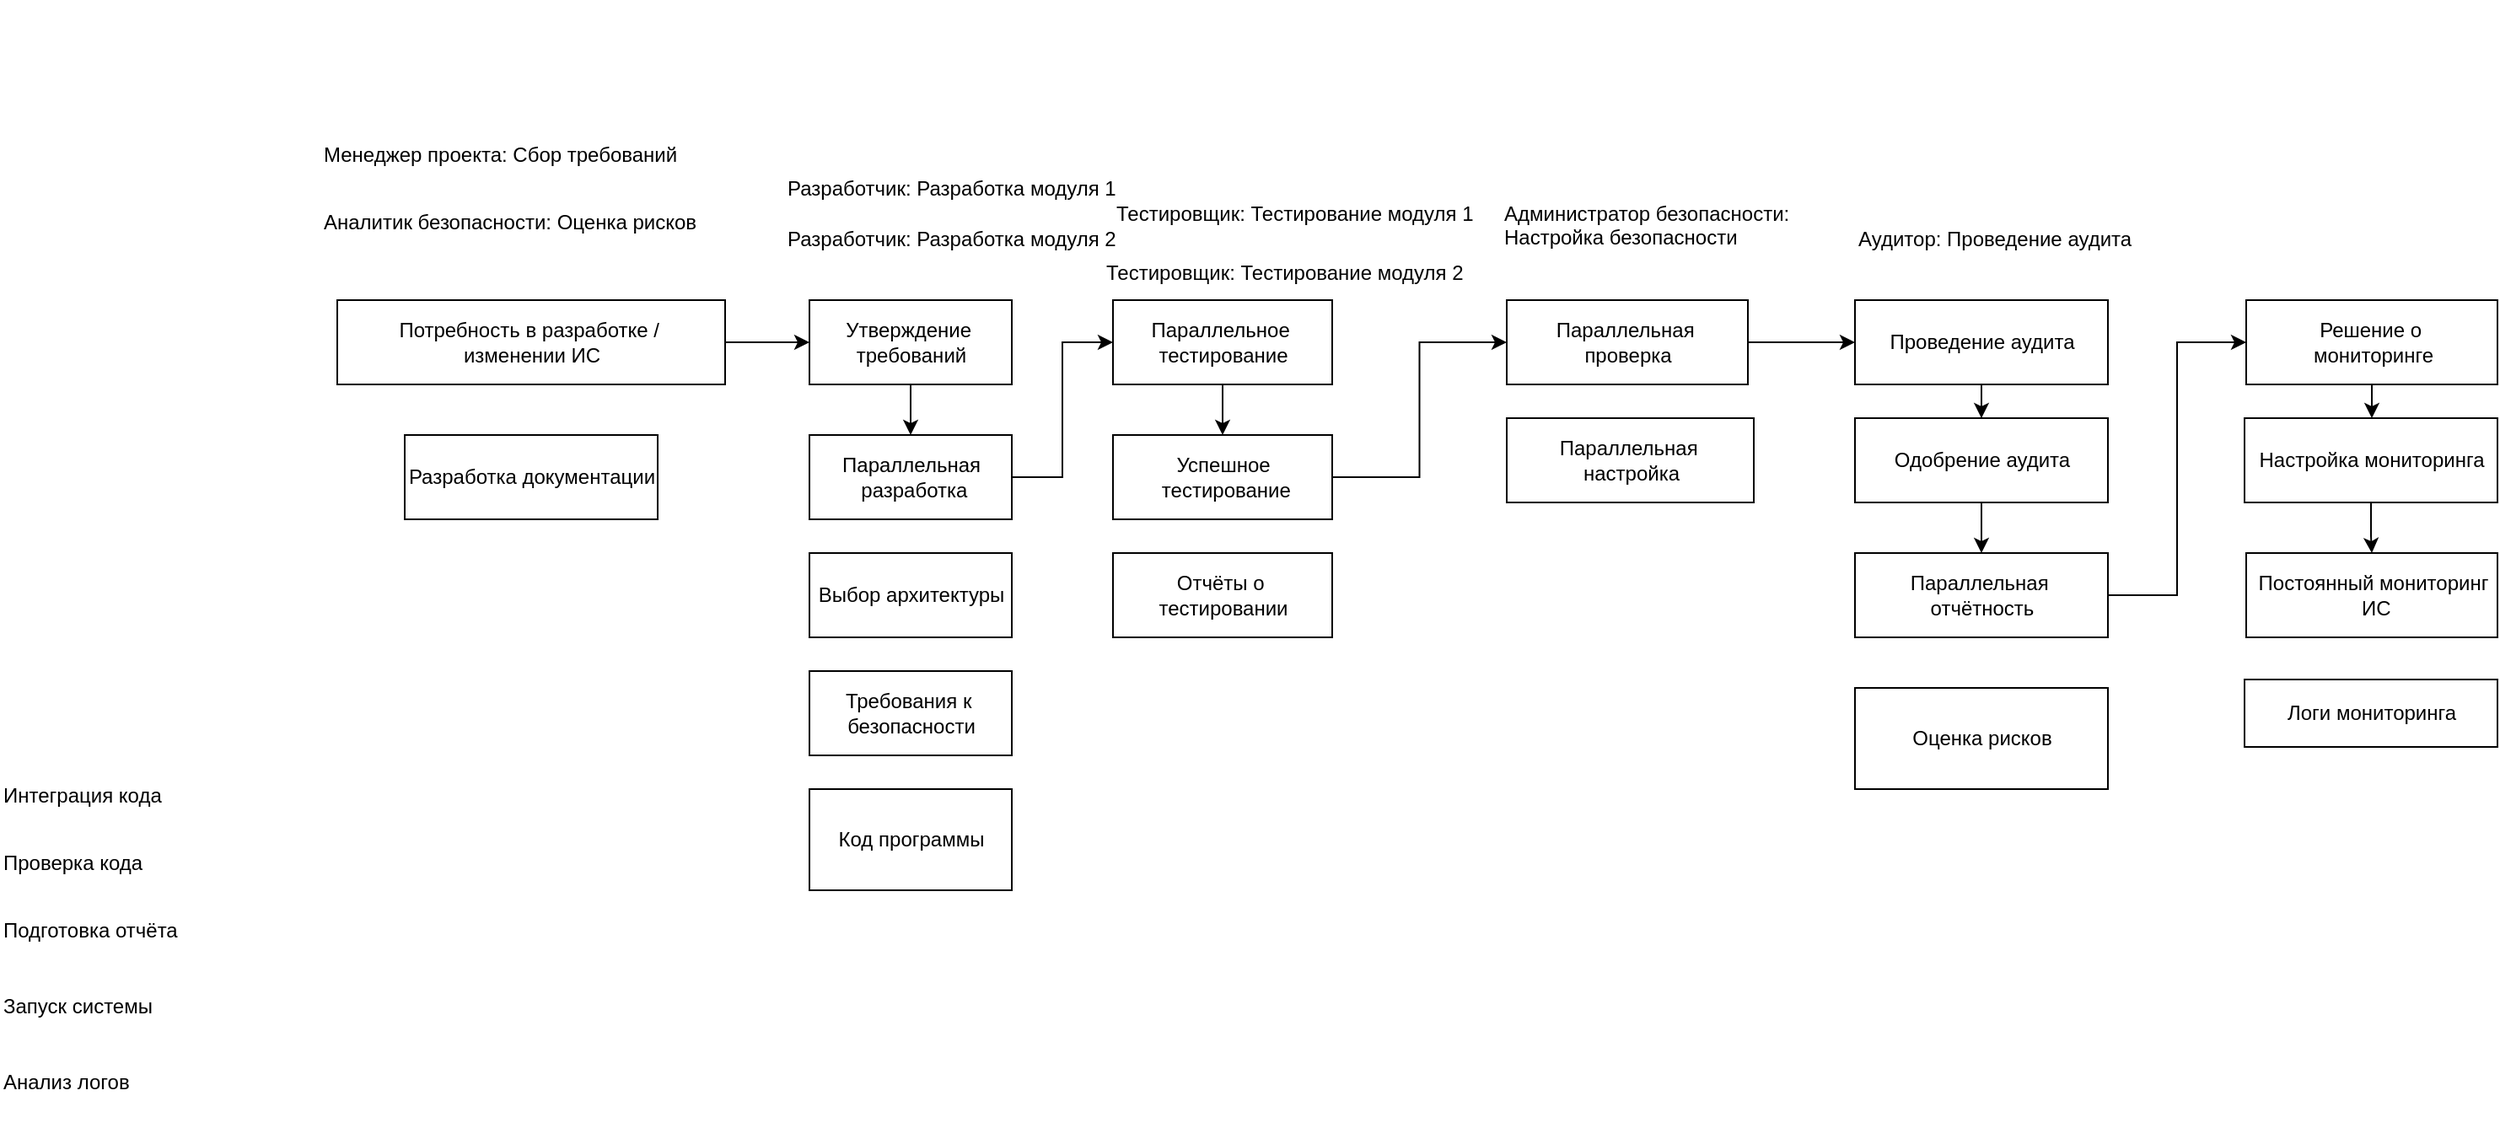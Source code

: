 <mxfile version="28.2.5">
  <diagram name="Page-1" id="LAhtYF7YHtVhGCmtUIX4">
    <mxGraphModel dx="174128" dy="129414" grid="1" gridSize="10" guides="1" tooltips="1" connect="1" arrows="1" fold="1" page="1" pageScale="1" pageWidth="827" pageHeight="1169" math="0" shadow="0">
      <root>
        <mxCell id="0" />
        <mxCell id="1" parent="0" />
        <mxCell id="bM8ZvLPbDIaJGup5Jix8-13" style="edgeStyle=orthogonalEdgeStyle;rounded=0;orthogonalLoop=1;jettySize=auto;html=1;" edge="1" parent="1" source="0WbpY5kTpjcK6FuYnr_s-1" target="0WbpY5kTpjcK6FuYnr_s-10">
          <mxGeometry relative="1" as="geometry" />
        </mxCell>
        <mxCell id="0WbpY5kTpjcK6FuYnr_s-1" value="Потребность в разработке /&amp;nbsp;&lt;div&gt;изменении ИС&lt;/div&gt;" style="startEvent;html=1;" parent="1" vertex="1">
          <mxGeometry x="-40" y="170" width="230" height="50" as="geometry" />
        </mxCell>
        <mxCell id="0WbpY5kTpjcK6FuYnr_s-2" value="Менеджер проекта: Сбор требований" style="text;html=1;" parent="1" vertex="1">
          <mxGeometry x="-50" y="70" width="150" height="40" as="geometry" />
        </mxCell>
        <mxCell id="0WbpY5kTpjcK6FuYnr_s-3" value="Аналитик безопасности: Оценка рисков" style="text;html=1;" parent="1" vertex="1">
          <mxGeometry x="-50" y="110" width="220" height="40" as="geometry" />
        </mxCell>
        <mxCell id="0WbpY5kTpjcK6FuYnr_s-4" value="Разработчик: Разработка модуля 1" style="text;html=1;" parent="1" vertex="1">
          <mxGeometry x="225" y="90" width="150" height="40" as="geometry" />
        </mxCell>
        <mxCell id="0WbpY5kTpjcK6FuYnr_s-5" value="Разработчик: Разработка модуля 2" style="text;html=1;" parent="1" vertex="1">
          <mxGeometry x="225" y="120" width="150" height="40" as="geometry" />
        </mxCell>
        <mxCell id="0WbpY5kTpjcK6FuYnr_s-6" value="Тестировщик: Тестирование модуля 1" style="text;html=1;" parent="1" vertex="1">
          <mxGeometry x="420" y="105" width="150" height="40" as="geometry" />
        </mxCell>
        <mxCell id="0WbpY5kTpjcK6FuYnr_s-7" value="Тестировщик: Тестирование модуля 2" style="text;html=1;" parent="1" vertex="1">
          <mxGeometry x="414" y="140" width="150" height="40" as="geometry" />
        </mxCell>
        <mxCell id="0WbpY5kTpjcK6FuYnr_s-8" value="Администратор безопасности:&lt;div&gt;Настройка безопасности&lt;/div&gt;" style="text;html=1;" parent="1" vertex="1">
          <mxGeometry x="650" y="105" width="150" height="40" as="geometry" />
        </mxCell>
        <mxCell id="0WbpY5kTpjcK6FuYnr_s-9" value="Аудитор: Проведение аудита" style="text;html=1;" parent="1" vertex="1">
          <mxGeometry x="860" y="120" width="150" height="40" as="geometry" />
        </mxCell>
        <mxCell id="0WbpY5kTpjcK6FuYnr_s-62" style="edgeStyle=orthogonalEdgeStyle;rounded=0;orthogonalLoop=1;jettySize=auto;html=1;entryX=0.5;entryY=0;entryDx=0;entryDy=0;" parent="1" source="0WbpY5kTpjcK6FuYnr_s-10" target="0WbpY5kTpjcK6FuYnr_s-15" edge="1">
          <mxGeometry relative="1" as="geometry" />
        </mxCell>
        <mxCell id="0WbpY5kTpjcK6FuYnr_s-10" value="Утверждение&amp;nbsp;&lt;div&gt;требований&lt;/div&gt;" style="gateway;html=1;" parent="1" vertex="1">
          <mxGeometry x="240" y="170" width="120" height="50" as="geometry" />
        </mxCell>
        <mxCell id="0WbpY5kTpjcK6FuYnr_s-11" value="Выбор архитектуры" style="gateway;html=1;" parent="1" vertex="1">
          <mxGeometry x="240" y="320" width="120" height="50" as="geometry" />
        </mxCell>
        <mxCell id="bM8ZvLPbDIaJGup5Jix8-5" style="edgeStyle=orthogonalEdgeStyle;rounded=0;orthogonalLoop=1;jettySize=auto;html=1;entryX=0;entryY=0.5;entryDx=0;entryDy=0;" edge="1" parent="1" source="0WbpY5kTpjcK6FuYnr_s-12" target="0WbpY5kTpjcK6FuYnr_s-18">
          <mxGeometry relative="1" as="geometry" />
        </mxCell>
        <mxCell id="0WbpY5kTpjcK6FuYnr_s-12" value="Успешное&lt;div&gt;&amp;nbsp;тестирование&lt;/div&gt;" style="gateway;html=1;" parent="1" vertex="1">
          <mxGeometry x="420" y="250" width="130" height="50" as="geometry" />
        </mxCell>
        <mxCell id="bM8ZvLPbDIaJGup5Jix8-8" value="" style="edgeStyle=orthogonalEdgeStyle;rounded=0;orthogonalLoop=1;jettySize=auto;html=1;" edge="1" parent="1" source="0WbpY5kTpjcK6FuYnr_s-13" target="0WbpY5kTpjcK6FuYnr_s-19">
          <mxGeometry relative="1" as="geometry" />
        </mxCell>
        <mxCell id="0WbpY5kTpjcK6FuYnr_s-13" value="Одобрение аудита" style="gateway;html=1;" parent="1" vertex="1">
          <mxGeometry x="860" y="240" width="150" height="50" as="geometry" />
        </mxCell>
        <mxCell id="bM8ZvLPbDIaJGup5Jix8-10" value="" style="edgeStyle=orthogonalEdgeStyle;rounded=0;orthogonalLoop=1;jettySize=auto;html=1;" edge="1" parent="1" source="0WbpY5kTpjcK6FuYnr_s-14" target="0WbpY5kTpjcK6FuYnr_s-27">
          <mxGeometry relative="1" as="geometry" />
        </mxCell>
        <mxCell id="0WbpY5kTpjcK6FuYnr_s-14" value="Решение о&amp;nbsp;&lt;div&gt;мониторинге&lt;/div&gt;" style="gateway;html=1;" parent="1" vertex="1">
          <mxGeometry x="1092" y="170" width="149" height="50" as="geometry" />
        </mxCell>
        <mxCell id="bM8ZvLPbDIaJGup5Jix8-12" style="edgeStyle=orthogonalEdgeStyle;rounded=0;orthogonalLoop=1;jettySize=auto;html=1;entryX=0;entryY=0.5;entryDx=0;entryDy=0;" edge="1" parent="1" source="0WbpY5kTpjcK6FuYnr_s-15" target="0WbpY5kTpjcK6FuYnr_s-16">
          <mxGeometry relative="1" as="geometry" />
        </mxCell>
        <mxCell id="0WbpY5kTpjcK6FuYnr_s-15" value="Параллельная&lt;div&gt;&amp;nbsp;разработка&lt;/div&gt;" style="parallelGateway;html=1;" parent="1" vertex="1">
          <mxGeometry x="240" y="250" width="120" height="50" as="geometry" />
        </mxCell>
        <mxCell id="bM8ZvLPbDIaJGup5Jix8-4" style="edgeStyle=orthogonalEdgeStyle;rounded=0;orthogonalLoop=1;jettySize=auto;html=1;entryX=0.5;entryY=0;entryDx=0;entryDy=0;" edge="1" parent="1" source="0WbpY5kTpjcK6FuYnr_s-16" target="0WbpY5kTpjcK6FuYnr_s-12">
          <mxGeometry relative="1" as="geometry" />
        </mxCell>
        <mxCell id="0WbpY5kTpjcK6FuYnr_s-16" value="Параллельное&amp;nbsp;&lt;div&gt;тестирование&lt;/div&gt;" style="parallelGateway;html=1;" parent="1" vertex="1">
          <mxGeometry x="420" y="170" width="130" height="50" as="geometry" />
        </mxCell>
        <mxCell id="0WbpY5kTpjcK6FuYnr_s-17" value="Параллельная&amp;nbsp;&lt;div&gt;настройка&lt;/div&gt;" style="parallelGateway;html=1;" parent="1" vertex="1">
          <mxGeometry x="653.5" y="240" width="146.5" height="50" as="geometry" />
        </mxCell>
        <mxCell id="bM8ZvLPbDIaJGup5Jix8-6" style="edgeStyle=orthogonalEdgeStyle;rounded=0;orthogonalLoop=1;jettySize=auto;html=1;entryX=0;entryY=0.5;entryDx=0;entryDy=0;" edge="1" parent="1" source="0WbpY5kTpjcK6FuYnr_s-18" target="0WbpY5kTpjcK6FuYnr_s-26">
          <mxGeometry relative="1" as="geometry" />
        </mxCell>
        <mxCell id="0WbpY5kTpjcK6FuYnr_s-18" value="Параллельная&amp;nbsp;&lt;div&gt;проверка&lt;/div&gt;" style="parallelGateway;html=1;" parent="1" vertex="1">
          <mxGeometry x="653.5" y="170" width="143" height="50" as="geometry" />
        </mxCell>
        <mxCell id="bM8ZvLPbDIaJGup5Jix8-9" style="edgeStyle=orthogonalEdgeStyle;rounded=0;orthogonalLoop=1;jettySize=auto;html=1;entryX=0;entryY=0.5;entryDx=0;entryDy=0;" edge="1" parent="1" source="0WbpY5kTpjcK6FuYnr_s-19" target="0WbpY5kTpjcK6FuYnr_s-14">
          <mxGeometry relative="1" as="geometry" />
        </mxCell>
        <mxCell id="0WbpY5kTpjcK6FuYnr_s-19" value="Параллельная&amp;nbsp;&lt;div&gt;отчётность&lt;/div&gt;" style="parallelGateway;html=1;" parent="1" vertex="1">
          <mxGeometry x="860" y="320" width="150" height="50" as="geometry" />
        </mxCell>
        <mxCell id="0WbpY5kTpjcK6FuYnr_s-20" value="Требования к&amp;nbsp;&lt;div&gt;безопасности&lt;/div&gt;" style="dataObject;html=1;" parent="1" vertex="1">
          <mxGeometry x="240" y="390" width="120" height="50" as="geometry" />
        </mxCell>
        <mxCell id="0WbpY5kTpjcK6FuYnr_s-21" value="Код программы" style="dataObject;html=1;" parent="1" vertex="1">
          <mxGeometry x="240" y="460" width="120" height="60" as="geometry" />
        </mxCell>
        <mxCell id="0WbpY5kTpjcK6FuYnr_s-22" value="Отчёты о&amp;nbsp;&lt;div&gt;тестировании&lt;/div&gt;" style="dataObject;html=1;" parent="1" vertex="1">
          <mxGeometry x="420" y="320" width="130" height="50" as="geometry" />
        </mxCell>
        <mxCell id="0WbpY5kTpjcK6FuYnr_s-23" value="Логи мониторинга" style="dataObject;html=1;" parent="1" vertex="1">
          <mxGeometry x="1091" y="395" width="150" height="40" as="geometry" />
        </mxCell>
        <mxCell id="0WbpY5kTpjcK6FuYnr_s-24" value="Оценка рисков" style="subprocess;html=1;" parent="1" vertex="1">
          <mxGeometry x="860" y="400" width="150" height="60" as="geometry" />
        </mxCell>
        <mxCell id="0WbpY5kTpjcK6FuYnr_s-25" value="Разработка документации" style="subprocess;html=1;" parent="1" vertex="1">
          <mxGeometry y="250" width="150" height="50" as="geometry" />
        </mxCell>
        <mxCell id="bM8ZvLPbDIaJGup5Jix8-7" style="edgeStyle=orthogonalEdgeStyle;rounded=0;orthogonalLoop=1;jettySize=auto;html=1;" edge="1" parent="1" source="0WbpY5kTpjcK6FuYnr_s-26" target="0WbpY5kTpjcK6FuYnr_s-13">
          <mxGeometry relative="1" as="geometry" />
        </mxCell>
        <mxCell id="0WbpY5kTpjcK6FuYnr_s-26" value="Проведение аудита" style="subprocess;html=1;" parent="1" vertex="1">
          <mxGeometry x="860" y="170" width="150" height="50" as="geometry" />
        </mxCell>
        <mxCell id="bM8ZvLPbDIaJGup5Jix8-11" value="" style="edgeStyle=orthogonalEdgeStyle;rounded=0;orthogonalLoop=1;jettySize=auto;html=1;" edge="1" parent="1" source="0WbpY5kTpjcK6FuYnr_s-27" target="0WbpY5kTpjcK6FuYnr_s-28">
          <mxGeometry relative="1" as="geometry" />
        </mxCell>
        <mxCell id="0WbpY5kTpjcK6FuYnr_s-27" value="Настройка мониторинга" style="subprocess;html=1;" parent="1" vertex="1">
          <mxGeometry x="1091" y="240" width="150" height="50" as="geometry" />
        </mxCell>
        <mxCell id="0WbpY5kTpjcK6FuYnr_s-28" value="Постоянный мониторинг&lt;div&gt;&amp;nbsp;ИС&lt;/div&gt;" style="endEvent;html=1;" parent="1" vertex="1">
          <mxGeometry x="1092" y="320" width="149" height="50" as="geometry" />
        </mxCell>
        <mxCell id="0WbpY5kTpjcK6FuYnr_s-29" style="edge;html=1;" parent="1" source="0WbpY5kTpjcK6FuYnr_s-1" target="0WbpY5kTpjcK6FuYnr_s-2" edge="1" />
        <mxCell id="0WbpY5kTpjcK6FuYnr_s-30" style="edge;html=1;" parent="1" source="0WbpY5kTpjcK6FuYnr_s-2" target="0WbpY5kTpjcK6FuYnr_s-3" edge="1" />
        <mxCell id="0WbpY5kTpjcK6FuYnr_s-31" style="edge;html=1;" parent="1" source="0WbpY5kTpjcK6FuYnr_s-3" target="0WbpY5kTpjcK6FuYnr_s-10" edge="1" />
        <mxCell id="0WbpY5kTpjcK6FuYnr_s-32" style="edge;html=1;" parent="1" source="0WbpY5kTpjcK6FuYnr_s-10" target="0WbpY5kTpjcK6FuYnr_s-15" edge="1" />
        <mxCell id="0WbpY5kTpjcK6FuYnr_s-33" style="edge;html=1;" parent="1" source="0WbpY5kTpjcK6FuYnr_s-15" target="0WbpY5kTpjcK6FuYnr_s-4" edge="1" />
        <mxCell id="0WbpY5kTpjcK6FuYnr_s-34" style="edge;html=1;" parent="1" source="0WbpY5kTpjcK6FuYnr_s-15" target="0WbpY5kTpjcK6FuYnr_s-5" edge="1" />
        <mxCell id="0WbpY5kTpjcK6FuYnr_s-35" style="edge;html=1;" parent="1" source="0WbpY5kTpjcK6FuYnr_s-4" target="0WbpY5kTpjcK6FuYnr_s-16" edge="1" />
        <mxCell id="0WbpY5kTpjcK6FuYnr_s-36" style="edge;html=1;" parent="1" source="0WbpY5kTpjcK6FuYnr_s-5" target="0WbpY5kTpjcK6FuYnr_s-16" edge="1" />
        <mxCell id="0WbpY5kTpjcK6FuYnr_s-37" style="edge;html=1;" parent="1" source="0WbpY5kTpjcK6FuYnr_s-16" target="0WbpY5kTpjcK6FuYnr_s-6" edge="1" />
        <mxCell id="0WbpY5kTpjcK6FuYnr_s-38" style="edge;html=1;" parent="1" source="0WbpY5kTpjcK6FuYnr_s-16" target="0WbpY5kTpjcK6FuYnr_s-7" edge="1" />
        <mxCell id="0WbpY5kTpjcK6FuYnr_s-39" style="edge;html=1;" parent="1" source="0WbpY5kTpjcK6FuYnr_s-6" target="0WbpY5kTpjcK6FuYnr_s-17" edge="1" />
        <mxCell id="0WbpY5kTpjcK6FuYnr_s-40" style="edge;html=1;" parent="1" source="0WbpY5kTpjcK6FuYnr_s-7" target="0WbpY5kTpjcK6FuYnr_s-17" edge="1" />
        <mxCell id="0WbpY5kTpjcK6FuYnr_s-41" style="edge;html=1;" parent="1" source="0WbpY5kTpjcK6FuYnr_s-17" target="0WbpY5kTpjcK6FuYnr_s-8" edge="1" />
        <mxCell id="0WbpY5kTpjcK6FuYnr_s-42" style="edge;html=1;" parent="1" source="0WbpY5kTpjcK6FuYnr_s-8" target="0WbpY5kTpjcK6FuYnr_s-18" edge="1" />
        <mxCell id="0WbpY5kTpjcK6FuYnr_s-43" style="edge;html=1;" parent="1" source="0WbpY5kTpjcK6FuYnr_s-18" target="0WbpY5kTpjcK6FuYnr_s-9" edge="1" />
        <mxCell id="0WbpY5kTpjcK6FuYnr_s-44" style="edge;html=1;" parent="1" source="0WbpY5kTpjcK6FuYnr_s-9" target="0WbpY5kTpjcK6FuYnr_s-13" edge="1" />
        <mxCell id="0WbpY5kTpjcK6FuYnr_s-45" style="edge;html=1;" parent="1" source="0WbpY5kTpjcK6FuYnr_s-13" target="0WbpY5kTpjcK6FuYnr_s-19" edge="1" />
        <mxCell id="0WbpY5kTpjcK6FuYnr_s-46" style="edge;html=1;" parent="1" source="0WbpY5kTpjcK6FuYnr_s-19" target="0WbpY5kTpjcK6FuYnr_s-14" edge="1" />
        <mxCell id="0WbpY5kTpjcK6FuYnr_s-47" style="edge;html=1;" parent="1" source="0WbpY5kTpjcK6FuYnr_s-14" target="0WbpY5kTpjcK6FuYnr_s-27" edge="1" />
        <mxCell id="0WbpY5kTpjcK6FuYnr_s-48" style="edge;html=1;" parent="1" source="0WbpY5kTpjcK6FuYnr_s-27" target="0WbpY5kTpjcK6FuYnr_s-28" edge="1" />
        <mxCell id="0WbpY5kTpjcK6FuYnr_s-49" value="Интеграция кода" style="text;html=1;" parent="1" vertex="1">
          <mxGeometry x="-240" y="450" width="150" height="40" as="geometry" />
        </mxCell>
        <mxCell id="0WbpY5kTpjcK6FuYnr_s-50" value="Проверка кода" style="text;html=1;" parent="1" vertex="1">
          <mxGeometry x="-240" y="490" width="150" height="40" as="geometry" />
        </mxCell>
        <mxCell id="0WbpY5kTpjcK6FuYnr_s-51" value="Подготовка отчёта" style="text;html=1;" parent="1" vertex="1">
          <mxGeometry x="-240" y="530" width="150" height="40" as="geometry" />
        </mxCell>
        <mxCell id="0WbpY5kTpjcK6FuYnr_s-52" value="Запуск системы" style="text;html=1;" parent="1" vertex="1">
          <mxGeometry x="-240" y="575" width="150" height="40" as="geometry" />
        </mxCell>
        <mxCell id="0WbpY5kTpjcK6FuYnr_s-53" value="Анализ логов" style="text;html=1;" parent="1" vertex="1">
          <mxGeometry x="-240" y="620" width="150" height="40" as="geometry" />
        </mxCell>
        <mxCell id="0WbpY5kTpjcK6FuYnr_s-54" style="edge;html=1;" parent="1" source="0WbpY5kTpjcK6FuYnr_s-4" target="0WbpY5kTpjcK6FuYnr_s-49" edge="1" />
        <mxCell id="0WbpY5kTpjcK6FuYnr_s-55" style="edge;html=1;" parent="1" source="0WbpY5kTpjcK6FuYnr_s-49" target="0WbpY5kTpjcK6FuYnr_s-50" edge="1" />
        <mxCell id="0WbpY5kTpjcK6FuYnr_s-56" style="edge;html=1;" parent="1" source="0WbpY5kTpjcK6FuYnr_s-50" target="0WbpY5kTpjcK6FuYnr_s-51" edge="1" />
        <mxCell id="0WbpY5kTpjcK6FuYnr_s-57" style="edge;html=1;" parent="1" source="0WbpY5kTpjcK6FuYnr_s-51" target="0WbpY5kTpjcK6FuYnr_s-52" edge="1" />
        <mxCell id="0WbpY5kTpjcK6FuYnr_s-58" style="edge;html=1;" parent="1" source="0WbpY5kTpjcK6FuYnr_s-52" target="0WbpY5kTpjcK6FuYnr_s-53" edge="1" />
        <mxCell id="0WbpY5kTpjcK6FuYnr_s-59" style="edge;html=1;" parent="1" source="0WbpY5kTpjcK6FuYnr_s-53" target="0WbpY5kTpjcK6FuYnr_s-14" edge="1" />
      </root>
    </mxGraphModel>
  </diagram>
</mxfile>
